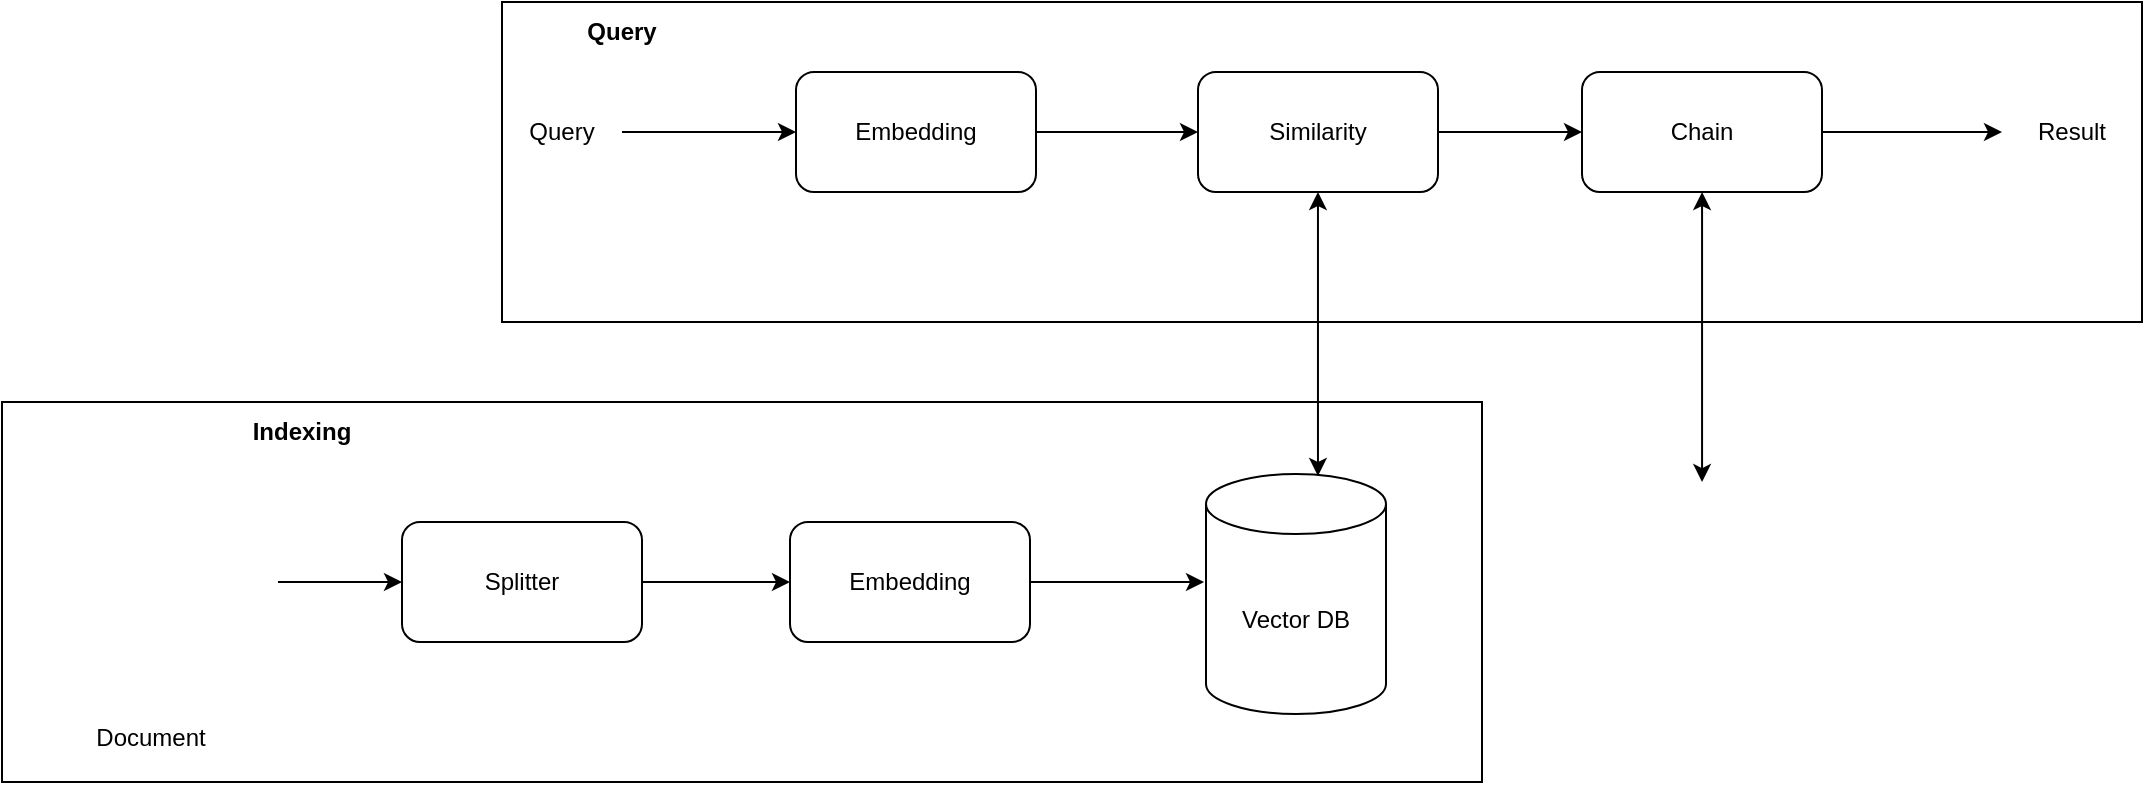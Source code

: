 <mxfile version="21.1.5" type="device">
  <diagram name="Pagina-1" id="U2UAfqcowd6CfKsYvTPV">
    <mxGraphModel dx="954" dy="616" grid="1" gridSize="10" guides="1" tooltips="1" connect="1" arrows="1" fold="1" page="1" pageScale="1" pageWidth="827" pageHeight="1169" math="0" shadow="0">
      <root>
        <mxCell id="0" />
        <mxCell id="1" parent="0" />
        <mxCell id="iEY7wfuMDmT-FskG_JA0-1" value="Vector DB" style="shape=cylinder3;whiteSpace=wrap;html=1;boundedLbl=1;backgroundOutline=1;size=15;" vertex="1" parent="1">
          <mxGeometry x="632" y="286" width="90" height="120" as="geometry" />
        </mxCell>
        <mxCell id="iEY7wfuMDmT-FskG_JA0-9" style="edgeStyle=orthogonalEdgeStyle;rounded=0;orthogonalLoop=1;jettySize=auto;html=1;" edge="1" parent="1" source="iEY7wfuMDmT-FskG_JA0-3" target="iEY7wfuMDmT-FskG_JA0-4">
          <mxGeometry relative="1" as="geometry" />
        </mxCell>
        <mxCell id="iEY7wfuMDmT-FskG_JA0-3" value="Document&lt;br&gt;" style="shape=image;html=1;verticalAlign=top;verticalLabelPosition=bottom;labelBackgroundColor=#ffffff;imageAspect=0;aspect=fixed;image=https://cdn2.iconfinder.com/data/icons/boxicons-solid-vol-2/24/bxs-file-pdf-128.png" vertex="1" parent="1">
          <mxGeometry x="40" y="276" width="128" height="128" as="geometry" />
        </mxCell>
        <mxCell id="iEY7wfuMDmT-FskG_JA0-7" style="edgeStyle=orthogonalEdgeStyle;rounded=0;orthogonalLoop=1;jettySize=auto;html=1;entryX=0;entryY=0.5;entryDx=0;entryDy=0;" edge="1" parent="1" source="iEY7wfuMDmT-FskG_JA0-4" target="iEY7wfuMDmT-FskG_JA0-5">
          <mxGeometry relative="1" as="geometry" />
        </mxCell>
        <mxCell id="iEY7wfuMDmT-FskG_JA0-4" value="Splitter" style="rounded=1;whiteSpace=wrap;html=1;" vertex="1" parent="1">
          <mxGeometry x="230" y="310" width="120" height="60" as="geometry" />
        </mxCell>
        <mxCell id="iEY7wfuMDmT-FskG_JA0-8" style="edgeStyle=orthogonalEdgeStyle;rounded=0;orthogonalLoop=1;jettySize=auto;html=1;entryX=-0.011;entryY=0.45;entryDx=0;entryDy=0;entryPerimeter=0;" edge="1" parent="1" source="iEY7wfuMDmT-FskG_JA0-5" target="iEY7wfuMDmT-FskG_JA0-1">
          <mxGeometry relative="1" as="geometry" />
        </mxCell>
        <mxCell id="iEY7wfuMDmT-FskG_JA0-5" value="Embedding" style="rounded=1;whiteSpace=wrap;html=1;" vertex="1" parent="1">
          <mxGeometry x="424" y="310" width="120" height="60" as="geometry" />
        </mxCell>
        <mxCell id="iEY7wfuMDmT-FskG_JA0-12" style="edgeStyle=orthogonalEdgeStyle;rounded=0;orthogonalLoop=1;jettySize=auto;html=1;entryX=0;entryY=0.5;entryDx=0;entryDy=0;" edge="1" parent="1" source="iEY7wfuMDmT-FskG_JA0-10" target="iEY7wfuMDmT-FskG_JA0-11">
          <mxGeometry relative="1" as="geometry" />
        </mxCell>
        <mxCell id="iEY7wfuMDmT-FskG_JA0-10" value="Query" style="text;html=1;strokeColor=none;fillColor=none;align=center;verticalAlign=middle;whiteSpace=wrap;rounded=0;" vertex="1" parent="1">
          <mxGeometry x="280" y="100" width="60" height="30" as="geometry" />
        </mxCell>
        <mxCell id="iEY7wfuMDmT-FskG_JA0-14" style="edgeStyle=orthogonalEdgeStyle;rounded=0;orthogonalLoop=1;jettySize=auto;html=1;" edge="1" parent="1" source="iEY7wfuMDmT-FskG_JA0-11" target="iEY7wfuMDmT-FskG_JA0-13">
          <mxGeometry relative="1" as="geometry" />
        </mxCell>
        <mxCell id="iEY7wfuMDmT-FskG_JA0-11" value="Embedding" style="rounded=1;whiteSpace=wrap;html=1;" vertex="1" parent="1">
          <mxGeometry x="427" y="85" width="120" height="60" as="geometry" />
        </mxCell>
        <mxCell id="iEY7wfuMDmT-FskG_JA0-15" style="edgeStyle=orthogonalEdgeStyle;rounded=0;orthogonalLoop=1;jettySize=auto;html=1;entryX=0.622;entryY=0.008;entryDx=0;entryDy=0;entryPerimeter=0;startArrow=classic;startFill=1;" edge="1" parent="1" source="iEY7wfuMDmT-FskG_JA0-13" target="iEY7wfuMDmT-FskG_JA0-1">
          <mxGeometry relative="1" as="geometry" />
        </mxCell>
        <mxCell id="iEY7wfuMDmT-FskG_JA0-19" style="edgeStyle=orthogonalEdgeStyle;rounded=0;orthogonalLoop=1;jettySize=auto;html=1;entryX=0;entryY=0.5;entryDx=0;entryDy=0;" edge="1" parent="1" source="iEY7wfuMDmT-FskG_JA0-13" target="iEY7wfuMDmT-FskG_JA0-16">
          <mxGeometry relative="1" as="geometry" />
        </mxCell>
        <mxCell id="iEY7wfuMDmT-FskG_JA0-13" value="Similarity" style="rounded=1;whiteSpace=wrap;html=1;" vertex="1" parent="1">
          <mxGeometry x="628" y="85" width="120" height="60" as="geometry" />
        </mxCell>
        <mxCell id="iEY7wfuMDmT-FskG_JA0-20" style="edgeStyle=orthogonalEdgeStyle;rounded=0;orthogonalLoop=1;jettySize=auto;html=1;entryX=0.573;entryY=-0.036;entryDx=0;entryDy=0;entryPerimeter=0;startArrow=classic;startFill=1;" edge="1" parent="1" source="iEY7wfuMDmT-FskG_JA0-16" target="iEY7wfuMDmT-FskG_JA0-18">
          <mxGeometry relative="1" as="geometry" />
        </mxCell>
        <mxCell id="iEY7wfuMDmT-FskG_JA0-21" style="edgeStyle=orthogonalEdgeStyle;rounded=0;orthogonalLoop=1;jettySize=auto;html=1;" edge="1" parent="1" source="iEY7wfuMDmT-FskG_JA0-16">
          <mxGeometry relative="1" as="geometry">
            <mxPoint x="1030" y="115" as="targetPoint" />
          </mxGeometry>
        </mxCell>
        <mxCell id="iEY7wfuMDmT-FskG_JA0-16" value="Chain" style="rounded=1;whiteSpace=wrap;html=1;" vertex="1" parent="1">
          <mxGeometry x="820" y="85" width="120" height="60" as="geometry" />
        </mxCell>
        <mxCell id="iEY7wfuMDmT-FskG_JA0-18" value="" style="shape=image;verticalLabelPosition=bottom;labelBackgroundColor=default;verticalAlign=top;aspect=fixed;imageAspect=0;image=https://upload.wikimedia.org/wikipedia/commons/thumb/0/04/ChatGPT_logo.svg/1200px-ChatGPT_logo.svg.png;" vertex="1" parent="1">
          <mxGeometry x="817" y="294" width="110" height="110" as="geometry" />
        </mxCell>
        <mxCell id="iEY7wfuMDmT-FskG_JA0-23" value="Result" style="text;html=1;strokeColor=none;fillColor=none;align=center;verticalAlign=middle;whiteSpace=wrap;rounded=0;" vertex="1" parent="1">
          <mxGeometry x="1035" y="100" width="60" height="30" as="geometry" />
        </mxCell>
        <mxCell id="iEY7wfuMDmT-FskG_JA0-24" value="" style="rounded=0;whiteSpace=wrap;html=1;fillColor=none;" vertex="1" parent="1">
          <mxGeometry x="280" y="50" width="820" height="160" as="geometry" />
        </mxCell>
        <mxCell id="iEY7wfuMDmT-FskG_JA0-25" value="" style="rounded=0;whiteSpace=wrap;html=1;fillColor=none;" vertex="1" parent="1">
          <mxGeometry x="30" y="250" width="740" height="190" as="geometry" />
        </mxCell>
        <mxCell id="iEY7wfuMDmT-FskG_JA0-26" value="Indexing" style="text;html=1;strokeColor=none;fillColor=none;align=center;verticalAlign=middle;whiteSpace=wrap;rounded=0;fontStyle=1" vertex="1" parent="1">
          <mxGeometry x="150" y="250" width="60" height="30" as="geometry" />
        </mxCell>
        <mxCell id="iEY7wfuMDmT-FskG_JA0-27" value="Query" style="text;html=1;strokeColor=none;fillColor=none;align=center;verticalAlign=middle;whiteSpace=wrap;rounded=0;fontStyle=1" vertex="1" parent="1">
          <mxGeometry x="310" y="50" width="60" height="30" as="geometry" />
        </mxCell>
      </root>
    </mxGraphModel>
  </diagram>
</mxfile>
